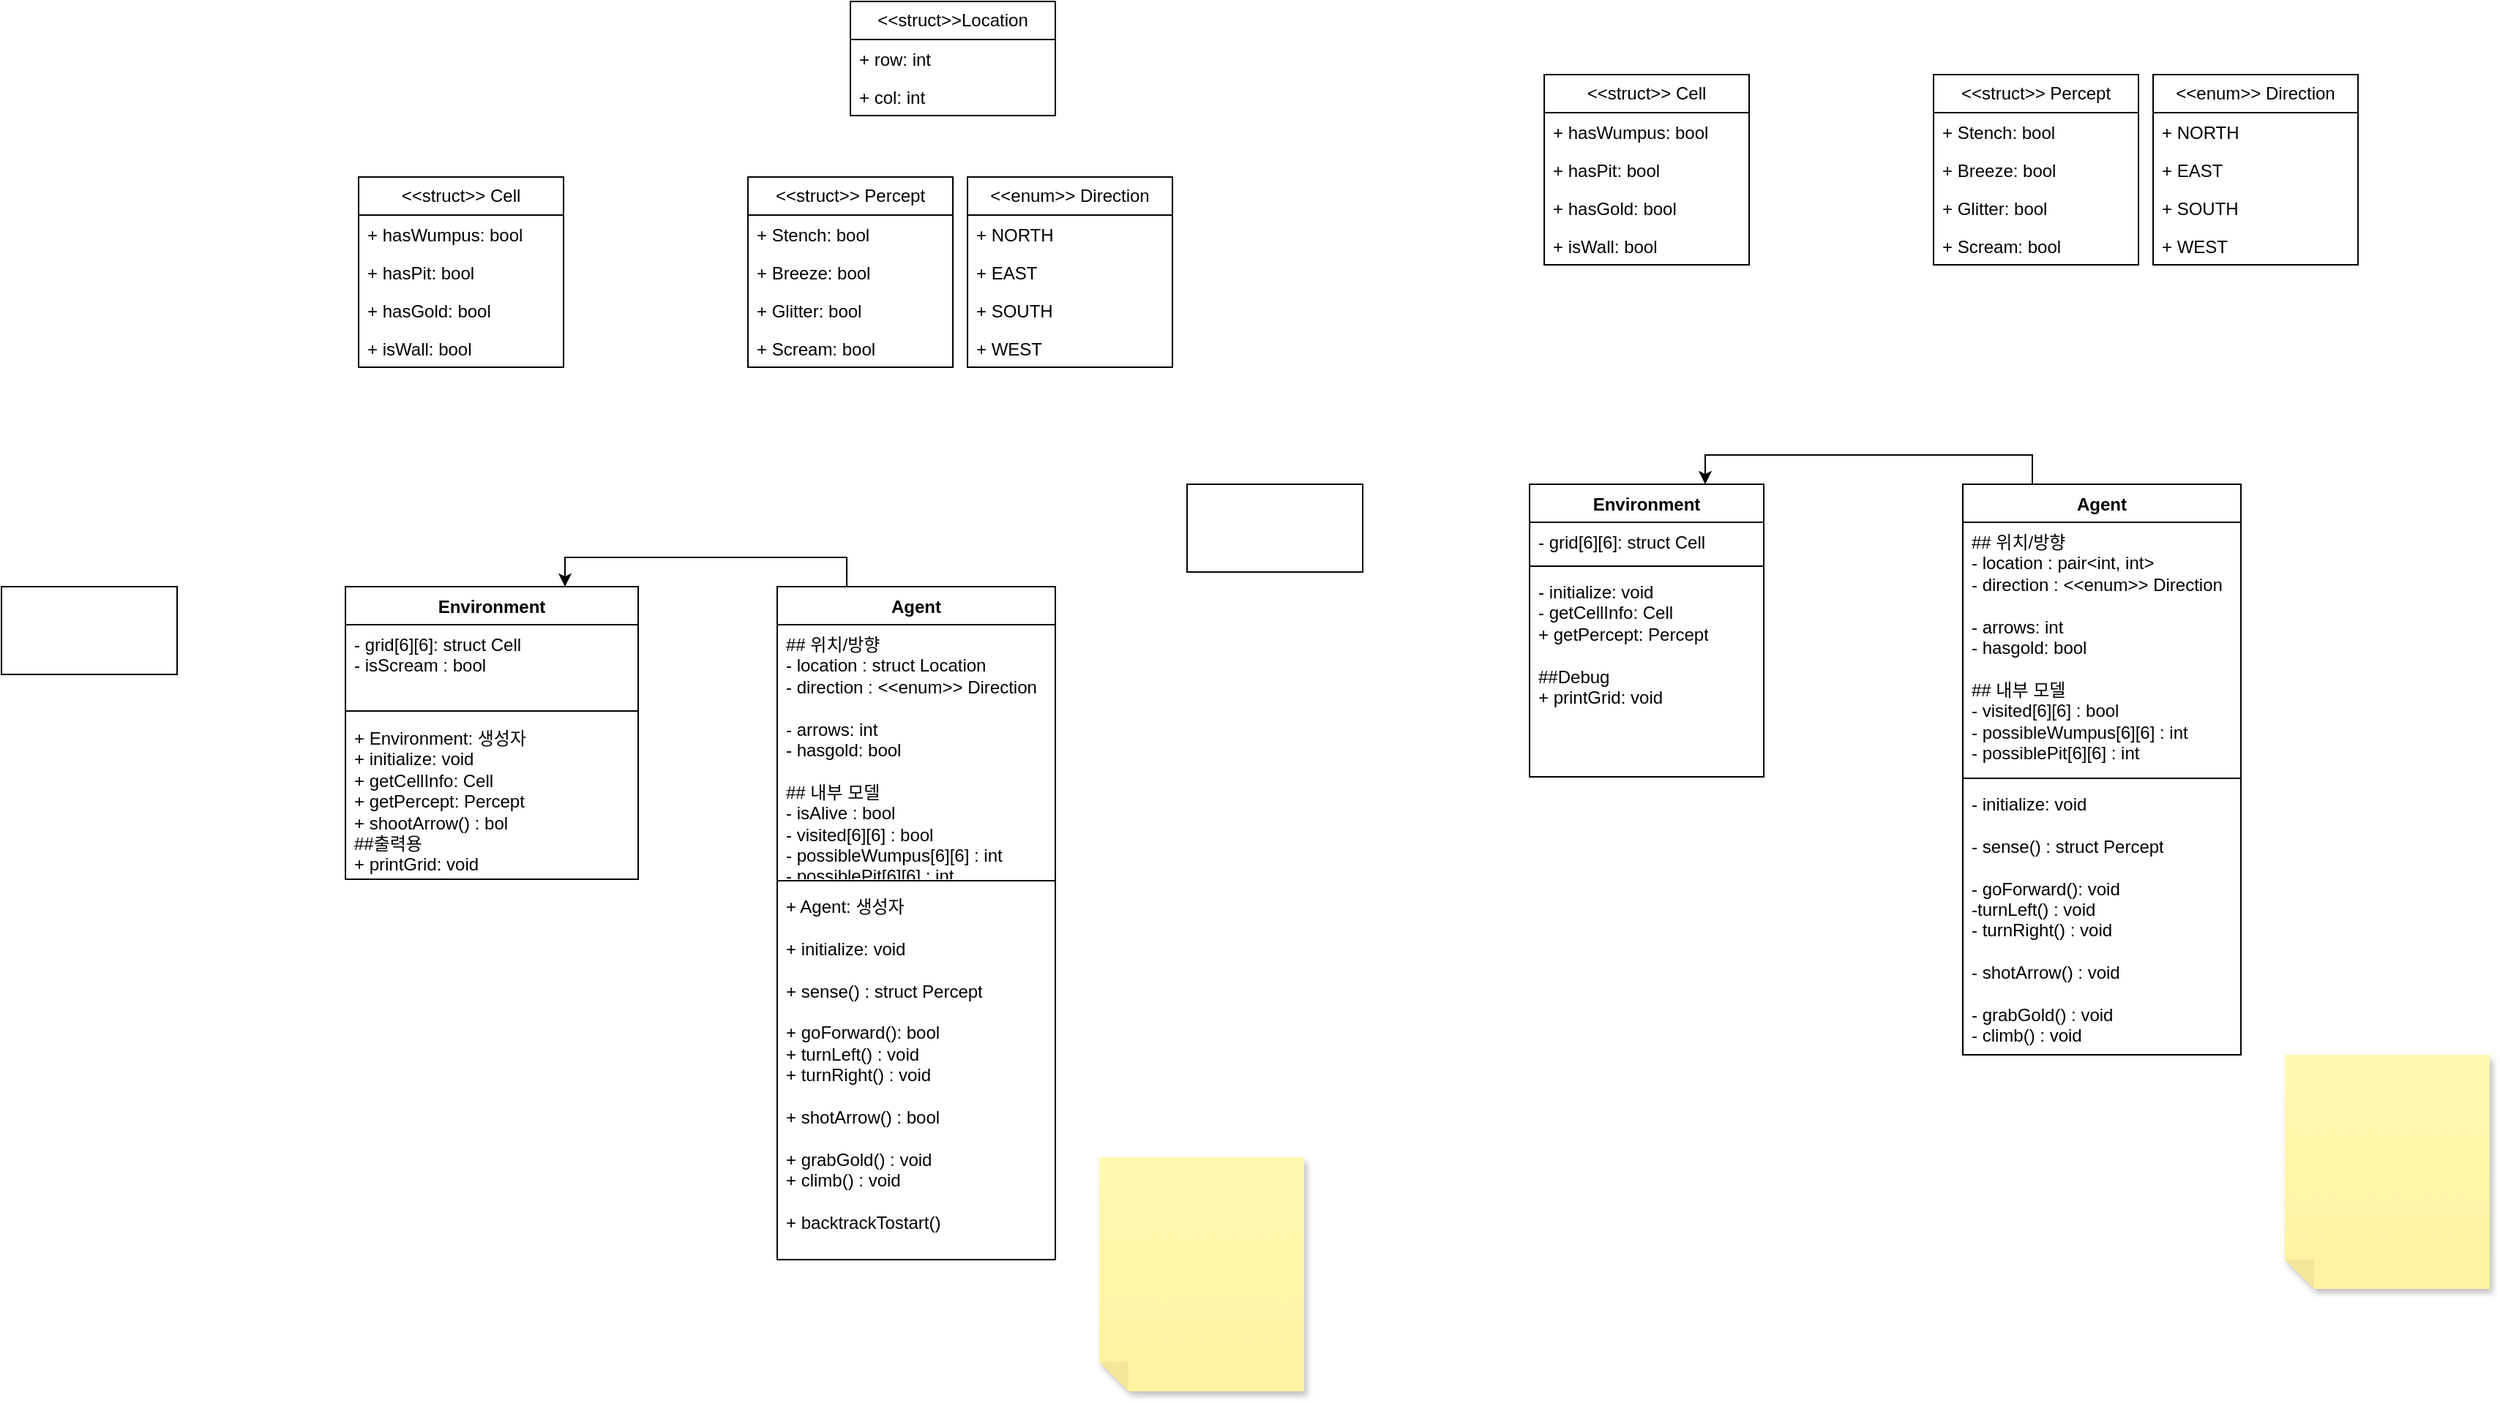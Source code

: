 <mxfile version="27.0.2">
  <diagram name="페이지-1" id="w0foqrvD61_c_iNWE-gH">
    <mxGraphModel dx="1152" dy="2110" grid="1" gridSize="10" guides="1" tooltips="1" connect="1" arrows="1" fold="1" page="1" pageScale="1" pageWidth="827" pageHeight="1169" math="0" shadow="0">
      <root>
        <mxCell id="0" />
        <mxCell id="1" parent="0" />
        <mxCell id="i5hhmeobfidiu1D_hB9L-9" value="Environment" style="swimlane;fontStyle=1;align=center;verticalAlign=top;childLayout=stackLayout;horizontal=1;startSize=26;horizontalStack=0;resizeParent=1;resizeParentMax=0;resizeLast=0;collapsible=1;marginBottom=0;whiteSpace=wrap;html=1;" vertex="1" parent="1">
          <mxGeometry x="335" y="90" width="200" height="200" as="geometry" />
        </mxCell>
        <mxCell id="i5hhmeobfidiu1D_hB9L-10" value="- grid[6][6]: struct Cell&lt;div&gt;- isScream : bool&lt;/div&gt;" style="text;strokeColor=none;fillColor=none;align=left;verticalAlign=top;spacingLeft=4;spacingRight=4;overflow=hidden;rotatable=0;points=[[0,0.5],[1,0.5]];portConstraint=eastwest;whiteSpace=wrap;html=1;" vertex="1" parent="i5hhmeobfidiu1D_hB9L-9">
          <mxGeometry y="26" width="200" height="54" as="geometry" />
        </mxCell>
        <mxCell id="i5hhmeobfidiu1D_hB9L-11" value="" style="line;strokeWidth=1;fillColor=none;align=left;verticalAlign=middle;spacingTop=-1;spacingLeft=3;spacingRight=3;rotatable=0;labelPosition=right;points=[];portConstraint=eastwest;strokeColor=inherit;" vertex="1" parent="i5hhmeobfidiu1D_hB9L-9">
          <mxGeometry y="80" width="200" height="10" as="geometry" />
        </mxCell>
        <mxCell id="i5hhmeobfidiu1D_hB9L-12" value="&lt;div&gt;+ Environment: 생성자&lt;/div&gt;+ initialize: void&lt;div&gt;&lt;div&gt;+ getCellInfo: Cell&lt;/div&gt;&lt;/div&gt;&lt;div&gt;+ getPercept: Percept&lt;/div&gt;&lt;div&gt;+ shootArrow() : bol&lt;/div&gt;&lt;div&gt;##출력용&lt;/div&gt;&lt;div&gt;+ printGrid: void&lt;/div&gt;" style="text;strokeColor=none;fillColor=none;align=left;verticalAlign=top;spacingLeft=4;spacingRight=4;overflow=hidden;rotatable=0;points=[[0,0.5],[1,0.5]];portConstraint=eastwest;whiteSpace=wrap;html=1;" vertex="1" parent="i5hhmeobfidiu1D_hB9L-9">
          <mxGeometry y="90" width="200" height="110" as="geometry" />
        </mxCell>
        <mxCell id="i5hhmeobfidiu1D_hB9L-26" style="edgeStyle=orthogonalEdgeStyle;rounded=0;orthogonalLoop=1;jettySize=auto;html=1;exitX=0.25;exitY=0;exitDx=0;exitDy=0;entryX=0.75;entryY=0;entryDx=0;entryDy=0;" edge="1" parent="1" source="i5hhmeobfidiu1D_hB9L-18" target="i5hhmeobfidiu1D_hB9L-9">
          <mxGeometry relative="1" as="geometry" />
        </mxCell>
        <mxCell id="i5hhmeobfidiu1D_hB9L-18" value="Agent" style="swimlane;fontStyle=1;align=center;verticalAlign=top;childLayout=stackLayout;horizontal=1;startSize=26;horizontalStack=0;resizeParent=1;resizeParentMax=0;resizeLast=0;collapsible=1;marginBottom=0;whiteSpace=wrap;html=1;" vertex="1" parent="1">
          <mxGeometry x="630" y="90" width="190" height="460" as="geometry" />
        </mxCell>
        <mxCell id="i5hhmeobfidiu1D_hB9L-19" value="&lt;div&gt;## 위치/방향&lt;/div&gt;&lt;div&gt;- location : struct Location&lt;/div&gt;&lt;div&gt;&lt;div&gt;- direction : &amp;lt;&amp;lt;enum&amp;gt;&amp;gt; Direction&lt;/div&gt;&lt;div&gt;&lt;br&gt;&lt;/div&gt;&lt;/div&gt;- arrows: int&lt;div&gt;- hasgold: bool&lt;/div&gt;&lt;div&gt;&lt;br&gt;&lt;/div&gt;&lt;div&gt;## 내부 모델&lt;/div&gt;&lt;div&gt;- isAlive : bool&lt;/div&gt;&lt;div&gt;- visited[6][6] : bool&lt;br&gt;&lt;div&gt;- possibleWumpus[6][6] : int&amp;nbsp;&lt;/div&gt;&lt;/div&gt;&lt;div&gt;- possiblePit[6][6] : int&lt;/div&gt;" style="text;strokeColor=none;fillColor=none;align=left;verticalAlign=top;spacingLeft=4;spacingRight=4;overflow=hidden;rotatable=0;points=[[0,0.5],[1,0.5]];portConstraint=eastwest;whiteSpace=wrap;html=1;" vertex="1" parent="i5hhmeobfidiu1D_hB9L-18">
          <mxGeometry y="26" width="190" height="171" as="geometry" />
        </mxCell>
        <mxCell id="i5hhmeobfidiu1D_hB9L-20" value="" style="line;strokeWidth=1;fillColor=none;align=left;verticalAlign=middle;spacingTop=-1;spacingLeft=3;spacingRight=3;rotatable=0;labelPosition=right;points=[];portConstraint=eastwest;strokeColor=inherit;" vertex="1" parent="i5hhmeobfidiu1D_hB9L-18">
          <mxGeometry y="197" width="190" height="8" as="geometry" />
        </mxCell>
        <mxCell id="i5hhmeobfidiu1D_hB9L-21" value="&lt;div&gt;&lt;span style=&quot;background-color: transparent; color: light-dark(rgb(0, 0, 0), rgb(255, 255, 255));&quot;&gt;+ Agent: 생성자&lt;/span&gt;&lt;/div&gt;&lt;div&gt;&lt;br&gt;&lt;/div&gt;&lt;div&gt;+ initialize: void&lt;/div&gt;&lt;div&gt;&lt;br&gt;&lt;/div&gt;&lt;div&gt;+ sense() : struct Percept&lt;/div&gt;&lt;div&gt;&lt;br&gt;&lt;/div&gt;+ goForward(): bool&lt;div&gt;+ turnLeft() : void&lt;/div&gt;&lt;div&gt;+ turnRight() : void&lt;/div&gt;&lt;div&gt;&lt;br&gt;&lt;/div&gt;&lt;div&gt;+ shotArrow() : bool&lt;/div&gt;&lt;div&gt;&lt;br&gt;&lt;/div&gt;&lt;div&gt;+ grabGold() : void&lt;/div&gt;&lt;div&gt;+ climb() : void&lt;/div&gt;&lt;div&gt;&lt;br&gt;&lt;/div&gt;&lt;div&gt;+ backtrackTostart()&lt;/div&gt;" style="text;strokeColor=none;fillColor=none;align=left;verticalAlign=top;spacingLeft=4;spacingRight=4;overflow=hidden;rotatable=0;points=[[0,0.5],[1,0.5]];portConstraint=eastwest;whiteSpace=wrap;html=1;" vertex="1" parent="i5hhmeobfidiu1D_hB9L-18">
          <mxGeometry y="205" width="190" height="255" as="geometry" />
        </mxCell>
        <mxCell id="i5hhmeobfidiu1D_hB9L-27" value="" style="shape=note;whiteSpace=wrap;html=1;backgroundOutline=1;fontColor=#000000;darkOpacity=0.05;fillColor=#FFF9B2;strokeColor=none;fillStyle=solid;direction=west;gradientDirection=north;gradientColor=#FFF2A1;shadow=1;size=20;pointerEvents=1;" vertex="1" parent="1">
          <mxGeometry x="850" y="480" width="140" height="160" as="geometry" />
        </mxCell>
        <mxCell id="i5hhmeobfidiu1D_hB9L-28" value="&amp;lt;&amp;lt;struct&amp;gt;&amp;gt; Cell" style="swimlane;fontStyle=0;childLayout=stackLayout;horizontal=1;startSize=26;fillColor=none;horizontalStack=0;resizeParent=1;resizeParentMax=0;resizeLast=0;collapsible=1;marginBottom=0;whiteSpace=wrap;html=1;" vertex="1" parent="1">
          <mxGeometry x="344" y="-190" width="140" height="130" as="geometry" />
        </mxCell>
        <mxCell id="i5hhmeobfidiu1D_hB9L-29" value="+ hasWumpus: bool" style="text;strokeColor=none;fillColor=none;align=left;verticalAlign=top;spacingLeft=4;spacingRight=4;overflow=hidden;rotatable=0;points=[[0,0.5],[1,0.5]];portConstraint=eastwest;whiteSpace=wrap;html=1;" vertex="1" parent="i5hhmeobfidiu1D_hB9L-28">
          <mxGeometry y="26" width="140" height="26" as="geometry" />
        </mxCell>
        <mxCell id="i5hhmeobfidiu1D_hB9L-31" value="+ hasPit: bool" style="text;strokeColor=none;fillColor=none;align=left;verticalAlign=top;spacingLeft=4;spacingRight=4;overflow=hidden;rotatable=0;points=[[0,0.5],[1,0.5]];portConstraint=eastwest;whiteSpace=wrap;html=1;" vertex="1" parent="i5hhmeobfidiu1D_hB9L-28">
          <mxGeometry y="52" width="140" height="26" as="geometry" />
        </mxCell>
        <mxCell id="i5hhmeobfidiu1D_hB9L-33" value="+ hasGold: bool" style="text;strokeColor=none;fillColor=none;align=left;verticalAlign=top;spacingLeft=4;spacingRight=4;overflow=hidden;rotatable=0;points=[[0,0.5],[1,0.5]];portConstraint=eastwest;whiteSpace=wrap;html=1;" vertex="1" parent="i5hhmeobfidiu1D_hB9L-28">
          <mxGeometry y="78" width="140" height="26" as="geometry" />
        </mxCell>
        <mxCell id="i5hhmeobfidiu1D_hB9L-35" value="+ isWall: bool" style="text;strokeColor=none;fillColor=none;align=left;verticalAlign=top;spacingLeft=4;spacingRight=4;overflow=hidden;rotatable=0;points=[[0,0.5],[1,0.5]];portConstraint=eastwest;whiteSpace=wrap;html=1;" vertex="1" parent="i5hhmeobfidiu1D_hB9L-28">
          <mxGeometry y="104" width="140" height="26" as="geometry" />
        </mxCell>
        <mxCell id="i5hhmeobfidiu1D_hB9L-36" value="&amp;lt;&amp;lt;enum&amp;gt;&amp;gt; Direction" style="swimlane;fontStyle=0;childLayout=stackLayout;horizontal=1;startSize=26;fillColor=none;horizontalStack=0;resizeParent=1;resizeParentMax=0;resizeLast=0;collapsible=1;marginBottom=0;whiteSpace=wrap;html=1;" vertex="1" parent="1">
          <mxGeometry x="760" y="-190" width="140" height="130" as="geometry" />
        </mxCell>
        <mxCell id="i5hhmeobfidiu1D_hB9L-37" value="+ NORTH" style="text;strokeColor=none;fillColor=none;align=left;verticalAlign=top;spacingLeft=4;spacingRight=4;overflow=hidden;rotatable=0;points=[[0,0.5],[1,0.5]];portConstraint=eastwest;whiteSpace=wrap;html=1;" vertex="1" parent="i5hhmeobfidiu1D_hB9L-36">
          <mxGeometry y="26" width="140" height="26" as="geometry" />
        </mxCell>
        <mxCell id="i5hhmeobfidiu1D_hB9L-39" value="+ EAST" style="text;strokeColor=none;fillColor=none;align=left;verticalAlign=top;spacingLeft=4;spacingRight=4;overflow=hidden;rotatable=0;points=[[0,0.5],[1,0.5]];portConstraint=eastwest;whiteSpace=wrap;html=1;" vertex="1" parent="i5hhmeobfidiu1D_hB9L-36">
          <mxGeometry y="52" width="140" height="26" as="geometry" />
        </mxCell>
        <mxCell id="i5hhmeobfidiu1D_hB9L-38" value="+ SOUTH" style="text;strokeColor=none;fillColor=none;align=left;verticalAlign=top;spacingLeft=4;spacingRight=4;overflow=hidden;rotatable=0;points=[[0,0.5],[1,0.5]];portConstraint=eastwest;whiteSpace=wrap;html=1;" vertex="1" parent="i5hhmeobfidiu1D_hB9L-36">
          <mxGeometry y="78" width="140" height="26" as="geometry" />
        </mxCell>
        <mxCell id="i5hhmeobfidiu1D_hB9L-40" value="+ WEST" style="text;strokeColor=none;fillColor=none;align=left;verticalAlign=top;spacingLeft=4;spacingRight=4;overflow=hidden;rotatable=0;points=[[0,0.5],[1,0.5]];portConstraint=eastwest;whiteSpace=wrap;html=1;" vertex="1" parent="i5hhmeobfidiu1D_hB9L-36">
          <mxGeometry y="104" width="140" height="26" as="geometry" />
        </mxCell>
        <mxCell id="i5hhmeobfidiu1D_hB9L-42" value="&amp;lt;&amp;lt;struct&amp;gt;&amp;gt; Percept" style="swimlane;fontStyle=0;childLayout=stackLayout;horizontal=1;startSize=26;fillColor=none;horizontalStack=0;resizeParent=1;resizeParentMax=0;resizeLast=0;collapsible=1;marginBottom=0;whiteSpace=wrap;html=1;" vertex="1" parent="1">
          <mxGeometry x="610" y="-190" width="140" height="130" as="geometry" />
        </mxCell>
        <mxCell id="i5hhmeobfidiu1D_hB9L-43" value="+ Stench: bool" style="text;strokeColor=none;fillColor=none;align=left;verticalAlign=top;spacingLeft=4;spacingRight=4;overflow=hidden;rotatable=0;points=[[0,0.5],[1,0.5]];portConstraint=eastwest;whiteSpace=wrap;html=1;" vertex="1" parent="i5hhmeobfidiu1D_hB9L-42">
          <mxGeometry y="26" width="140" height="26" as="geometry" />
        </mxCell>
        <mxCell id="i5hhmeobfidiu1D_hB9L-44" value="+ Breeze: bool" style="text;strokeColor=none;fillColor=none;align=left;verticalAlign=top;spacingLeft=4;spacingRight=4;overflow=hidden;rotatable=0;points=[[0,0.5],[1,0.5]];portConstraint=eastwest;whiteSpace=wrap;html=1;" vertex="1" parent="i5hhmeobfidiu1D_hB9L-42">
          <mxGeometry y="52" width="140" height="26" as="geometry" />
        </mxCell>
        <mxCell id="i5hhmeobfidiu1D_hB9L-45" value="+ Glitter: bool" style="text;strokeColor=none;fillColor=none;align=left;verticalAlign=top;spacingLeft=4;spacingRight=4;overflow=hidden;rotatable=0;points=[[0,0.5],[1,0.5]];portConstraint=eastwest;whiteSpace=wrap;html=1;" vertex="1" parent="i5hhmeobfidiu1D_hB9L-42">
          <mxGeometry y="78" width="140" height="26" as="geometry" />
        </mxCell>
        <mxCell id="i5hhmeobfidiu1D_hB9L-46" value="+ Scream: bool" style="text;strokeColor=none;fillColor=none;align=left;verticalAlign=top;spacingLeft=4;spacingRight=4;overflow=hidden;rotatable=0;points=[[0,0.5],[1,0.5]];portConstraint=eastwest;whiteSpace=wrap;html=1;" vertex="1" parent="i5hhmeobfidiu1D_hB9L-42">
          <mxGeometry y="104" width="140" height="26" as="geometry" />
        </mxCell>
        <mxCell id="i5hhmeobfidiu1D_hB9L-49" value="" style="whiteSpace=wrap;html=1;" vertex="1" parent="1">
          <mxGeometry x="100" y="90" width="120" height="60" as="geometry" />
        </mxCell>
        <mxCell id="i5hhmeobfidiu1D_hB9L-51" value="Environment" style="swimlane;fontStyle=1;align=center;verticalAlign=top;childLayout=stackLayout;horizontal=1;startSize=26;horizontalStack=0;resizeParent=1;resizeParentMax=0;resizeLast=0;collapsible=1;marginBottom=0;whiteSpace=wrap;html=1;" vertex="1" parent="1">
          <mxGeometry x="1144" y="20" width="160" height="200" as="geometry" />
        </mxCell>
        <mxCell id="i5hhmeobfidiu1D_hB9L-52" value="- grid[6][6]: struct Cell" style="text;strokeColor=none;fillColor=none;align=left;verticalAlign=top;spacingLeft=4;spacingRight=4;overflow=hidden;rotatable=0;points=[[0,0.5],[1,0.5]];portConstraint=eastwest;whiteSpace=wrap;html=1;" vertex="1" parent="i5hhmeobfidiu1D_hB9L-51">
          <mxGeometry y="26" width="160" height="26" as="geometry" />
        </mxCell>
        <mxCell id="i5hhmeobfidiu1D_hB9L-53" value="" style="line;strokeWidth=1;fillColor=none;align=left;verticalAlign=middle;spacingTop=-1;spacingLeft=3;spacingRight=3;rotatable=0;labelPosition=right;points=[];portConstraint=eastwest;strokeColor=inherit;" vertex="1" parent="i5hhmeobfidiu1D_hB9L-51">
          <mxGeometry y="52" width="160" height="8" as="geometry" />
        </mxCell>
        <mxCell id="i5hhmeobfidiu1D_hB9L-54" value="- initialize: void&lt;div&gt;&lt;div&gt;- getCellInfo: Cell&lt;/div&gt;&lt;/div&gt;&lt;div&gt;+ getPercept: Percept&lt;/div&gt;&lt;div&gt;&lt;br&gt;&lt;/div&gt;&lt;div&gt;##Debug&lt;/div&gt;&lt;div&gt;+ printGrid: void&lt;/div&gt;" style="text;strokeColor=none;fillColor=none;align=left;verticalAlign=top;spacingLeft=4;spacingRight=4;overflow=hidden;rotatable=0;points=[[0,0.5],[1,0.5]];portConstraint=eastwest;whiteSpace=wrap;html=1;" vertex="1" parent="i5hhmeobfidiu1D_hB9L-51">
          <mxGeometry y="60" width="160" height="140" as="geometry" />
        </mxCell>
        <mxCell id="i5hhmeobfidiu1D_hB9L-55" style="edgeStyle=orthogonalEdgeStyle;rounded=0;orthogonalLoop=1;jettySize=auto;html=1;exitX=0.25;exitY=0;exitDx=0;exitDy=0;entryX=0.75;entryY=0;entryDx=0;entryDy=0;" edge="1" parent="1" source="i5hhmeobfidiu1D_hB9L-56" target="i5hhmeobfidiu1D_hB9L-51">
          <mxGeometry relative="1" as="geometry" />
        </mxCell>
        <mxCell id="i5hhmeobfidiu1D_hB9L-56" value="Agent" style="swimlane;fontStyle=1;align=center;verticalAlign=top;childLayout=stackLayout;horizontal=1;startSize=26;horizontalStack=0;resizeParent=1;resizeParentMax=0;resizeLast=0;collapsible=1;marginBottom=0;whiteSpace=wrap;html=1;" vertex="1" parent="1">
          <mxGeometry x="1440" y="20" width="190" height="390" as="geometry" />
        </mxCell>
        <mxCell id="i5hhmeobfidiu1D_hB9L-57" value="&lt;div&gt;## 위치/방향&lt;/div&gt;&lt;div&gt;- location : pair&amp;lt;int, int&amp;gt;&lt;/div&gt;&lt;div&gt;&lt;div&gt;- direction : &amp;lt;&amp;lt;enum&amp;gt;&amp;gt; Direction&lt;/div&gt;&lt;div&gt;&lt;br&gt;&lt;/div&gt;&lt;/div&gt;- arrows: int&lt;div&gt;- hasgold: bool&lt;/div&gt;&lt;div&gt;&lt;br&gt;&lt;/div&gt;&lt;div&gt;## 내부 모델&lt;/div&gt;&lt;div&gt;- visited[6][6] : bool&lt;br&gt;&lt;div&gt;- possibleWumpus[6][6] : int&amp;nbsp;&lt;/div&gt;&lt;/div&gt;&lt;div&gt;- possiblePit[6][6] : int&lt;/div&gt;" style="text;strokeColor=none;fillColor=none;align=left;verticalAlign=top;spacingLeft=4;spacingRight=4;overflow=hidden;rotatable=0;points=[[0,0.5],[1,0.5]];portConstraint=eastwest;whiteSpace=wrap;html=1;" vertex="1" parent="i5hhmeobfidiu1D_hB9L-56">
          <mxGeometry y="26" width="190" height="171" as="geometry" />
        </mxCell>
        <mxCell id="i5hhmeobfidiu1D_hB9L-58" value="" style="line;strokeWidth=1;fillColor=none;align=left;verticalAlign=middle;spacingTop=-1;spacingLeft=3;spacingRight=3;rotatable=0;labelPosition=right;points=[];portConstraint=eastwest;strokeColor=inherit;" vertex="1" parent="i5hhmeobfidiu1D_hB9L-56">
          <mxGeometry y="197" width="190" height="8" as="geometry" />
        </mxCell>
        <mxCell id="i5hhmeobfidiu1D_hB9L-59" value="&lt;div&gt;- initialize: void&lt;/div&gt;&lt;div&gt;&lt;br&gt;&lt;/div&gt;&lt;div&gt;- sense() : struct Percept&lt;/div&gt;&lt;div&gt;&lt;br&gt;&lt;/div&gt;- goForward(): void&lt;div&gt;-turnLeft() : void&lt;/div&gt;&lt;div&gt;- turnRight() : void&lt;/div&gt;&lt;div&gt;&lt;br&gt;&lt;/div&gt;&lt;div&gt;- shotArrow() : void&lt;/div&gt;&lt;div&gt;&lt;br&gt;&lt;/div&gt;&lt;div&gt;- grabGold() : void&lt;/div&gt;&lt;div&gt;- climb() : void&lt;/div&gt;" style="text;strokeColor=none;fillColor=none;align=left;verticalAlign=top;spacingLeft=4;spacingRight=4;overflow=hidden;rotatable=0;points=[[0,0.5],[1,0.5]];portConstraint=eastwest;whiteSpace=wrap;html=1;" vertex="1" parent="i5hhmeobfidiu1D_hB9L-56">
          <mxGeometry y="205" width="190" height="185" as="geometry" />
        </mxCell>
        <mxCell id="i5hhmeobfidiu1D_hB9L-60" value="" style="shape=note;whiteSpace=wrap;html=1;backgroundOutline=1;fontColor=#000000;darkOpacity=0.05;fillColor=#FFF9B2;strokeColor=none;fillStyle=solid;direction=west;gradientDirection=north;gradientColor=#FFF2A1;shadow=1;size=20;pointerEvents=1;" vertex="1" parent="1">
          <mxGeometry x="1660" y="410" width="140" height="160" as="geometry" />
        </mxCell>
        <mxCell id="i5hhmeobfidiu1D_hB9L-61" value="&amp;lt;&amp;lt;struct&amp;gt;&amp;gt; Cell" style="swimlane;fontStyle=0;childLayout=stackLayout;horizontal=1;startSize=26;fillColor=none;horizontalStack=0;resizeParent=1;resizeParentMax=0;resizeLast=0;collapsible=1;marginBottom=0;whiteSpace=wrap;html=1;" vertex="1" parent="1">
          <mxGeometry x="1154" y="-260" width="140" height="130" as="geometry" />
        </mxCell>
        <mxCell id="i5hhmeobfidiu1D_hB9L-62" value="+ hasWumpus: bool" style="text;strokeColor=none;fillColor=none;align=left;verticalAlign=top;spacingLeft=4;spacingRight=4;overflow=hidden;rotatable=0;points=[[0,0.5],[1,0.5]];portConstraint=eastwest;whiteSpace=wrap;html=1;" vertex="1" parent="i5hhmeobfidiu1D_hB9L-61">
          <mxGeometry y="26" width="140" height="26" as="geometry" />
        </mxCell>
        <mxCell id="i5hhmeobfidiu1D_hB9L-63" value="+ hasPit: bool" style="text;strokeColor=none;fillColor=none;align=left;verticalAlign=top;spacingLeft=4;spacingRight=4;overflow=hidden;rotatable=0;points=[[0,0.5],[1,0.5]];portConstraint=eastwest;whiteSpace=wrap;html=1;" vertex="1" parent="i5hhmeobfidiu1D_hB9L-61">
          <mxGeometry y="52" width="140" height="26" as="geometry" />
        </mxCell>
        <mxCell id="i5hhmeobfidiu1D_hB9L-64" value="+ hasGold: bool" style="text;strokeColor=none;fillColor=none;align=left;verticalAlign=top;spacingLeft=4;spacingRight=4;overflow=hidden;rotatable=0;points=[[0,0.5],[1,0.5]];portConstraint=eastwest;whiteSpace=wrap;html=1;" vertex="1" parent="i5hhmeobfidiu1D_hB9L-61">
          <mxGeometry y="78" width="140" height="26" as="geometry" />
        </mxCell>
        <mxCell id="i5hhmeobfidiu1D_hB9L-65" value="+ isWall: bool" style="text;strokeColor=none;fillColor=none;align=left;verticalAlign=top;spacingLeft=4;spacingRight=4;overflow=hidden;rotatable=0;points=[[0,0.5],[1,0.5]];portConstraint=eastwest;whiteSpace=wrap;html=1;" vertex="1" parent="i5hhmeobfidiu1D_hB9L-61">
          <mxGeometry y="104" width="140" height="26" as="geometry" />
        </mxCell>
        <mxCell id="i5hhmeobfidiu1D_hB9L-66" value="&amp;lt;&amp;lt;enum&amp;gt;&amp;gt; Direction" style="swimlane;fontStyle=0;childLayout=stackLayout;horizontal=1;startSize=26;fillColor=none;horizontalStack=0;resizeParent=1;resizeParentMax=0;resizeLast=0;collapsible=1;marginBottom=0;whiteSpace=wrap;html=1;" vertex="1" parent="1">
          <mxGeometry x="1570" y="-260" width="140" height="130" as="geometry" />
        </mxCell>
        <mxCell id="i5hhmeobfidiu1D_hB9L-67" value="+ NORTH" style="text;strokeColor=none;fillColor=none;align=left;verticalAlign=top;spacingLeft=4;spacingRight=4;overflow=hidden;rotatable=0;points=[[0,0.5],[1,0.5]];portConstraint=eastwest;whiteSpace=wrap;html=1;" vertex="1" parent="i5hhmeobfidiu1D_hB9L-66">
          <mxGeometry y="26" width="140" height="26" as="geometry" />
        </mxCell>
        <mxCell id="i5hhmeobfidiu1D_hB9L-68" value="+ EAST" style="text;strokeColor=none;fillColor=none;align=left;verticalAlign=top;spacingLeft=4;spacingRight=4;overflow=hidden;rotatable=0;points=[[0,0.5],[1,0.5]];portConstraint=eastwest;whiteSpace=wrap;html=1;" vertex="1" parent="i5hhmeobfidiu1D_hB9L-66">
          <mxGeometry y="52" width="140" height="26" as="geometry" />
        </mxCell>
        <mxCell id="i5hhmeobfidiu1D_hB9L-69" value="+ SOUTH" style="text;strokeColor=none;fillColor=none;align=left;verticalAlign=top;spacingLeft=4;spacingRight=4;overflow=hidden;rotatable=0;points=[[0,0.5],[1,0.5]];portConstraint=eastwest;whiteSpace=wrap;html=1;" vertex="1" parent="i5hhmeobfidiu1D_hB9L-66">
          <mxGeometry y="78" width="140" height="26" as="geometry" />
        </mxCell>
        <mxCell id="i5hhmeobfidiu1D_hB9L-70" value="+ WEST" style="text;strokeColor=none;fillColor=none;align=left;verticalAlign=top;spacingLeft=4;spacingRight=4;overflow=hidden;rotatable=0;points=[[0,0.5],[1,0.5]];portConstraint=eastwest;whiteSpace=wrap;html=1;" vertex="1" parent="i5hhmeobfidiu1D_hB9L-66">
          <mxGeometry y="104" width="140" height="26" as="geometry" />
        </mxCell>
        <mxCell id="i5hhmeobfidiu1D_hB9L-71" value="&amp;lt;&amp;lt;struct&amp;gt;&amp;gt; Percept" style="swimlane;fontStyle=0;childLayout=stackLayout;horizontal=1;startSize=26;fillColor=none;horizontalStack=0;resizeParent=1;resizeParentMax=0;resizeLast=0;collapsible=1;marginBottom=0;whiteSpace=wrap;html=1;" vertex="1" parent="1">
          <mxGeometry x="1420" y="-260" width="140" height="130" as="geometry" />
        </mxCell>
        <mxCell id="i5hhmeobfidiu1D_hB9L-72" value="+ Stench: bool" style="text;strokeColor=none;fillColor=none;align=left;verticalAlign=top;spacingLeft=4;spacingRight=4;overflow=hidden;rotatable=0;points=[[0,0.5],[1,0.5]];portConstraint=eastwest;whiteSpace=wrap;html=1;" vertex="1" parent="i5hhmeobfidiu1D_hB9L-71">
          <mxGeometry y="26" width="140" height="26" as="geometry" />
        </mxCell>
        <mxCell id="i5hhmeobfidiu1D_hB9L-73" value="+ Breeze: bool" style="text;strokeColor=none;fillColor=none;align=left;verticalAlign=top;spacingLeft=4;spacingRight=4;overflow=hidden;rotatable=0;points=[[0,0.5],[1,0.5]];portConstraint=eastwest;whiteSpace=wrap;html=1;" vertex="1" parent="i5hhmeobfidiu1D_hB9L-71">
          <mxGeometry y="52" width="140" height="26" as="geometry" />
        </mxCell>
        <mxCell id="i5hhmeobfidiu1D_hB9L-74" value="+ Glitter: bool" style="text;strokeColor=none;fillColor=none;align=left;verticalAlign=top;spacingLeft=4;spacingRight=4;overflow=hidden;rotatable=0;points=[[0,0.5],[1,0.5]];portConstraint=eastwest;whiteSpace=wrap;html=1;" vertex="1" parent="i5hhmeobfidiu1D_hB9L-71">
          <mxGeometry y="78" width="140" height="26" as="geometry" />
        </mxCell>
        <mxCell id="i5hhmeobfidiu1D_hB9L-75" value="+ Scream: bool" style="text;strokeColor=none;fillColor=none;align=left;verticalAlign=top;spacingLeft=4;spacingRight=4;overflow=hidden;rotatable=0;points=[[0,0.5],[1,0.5]];portConstraint=eastwest;whiteSpace=wrap;html=1;" vertex="1" parent="i5hhmeobfidiu1D_hB9L-71">
          <mxGeometry y="104" width="140" height="26" as="geometry" />
        </mxCell>
        <mxCell id="i5hhmeobfidiu1D_hB9L-76" value="" style="whiteSpace=wrap;html=1;" vertex="1" parent="1">
          <mxGeometry x="910" y="20" width="120" height="60" as="geometry" />
        </mxCell>
        <mxCell id="i5hhmeobfidiu1D_hB9L-78" value="&amp;lt;&amp;lt;struct&amp;gt;&amp;gt;Location" style="swimlane;fontStyle=0;childLayout=stackLayout;horizontal=1;startSize=26;fillColor=none;horizontalStack=0;resizeParent=1;resizeParentMax=0;resizeLast=0;collapsible=1;marginBottom=0;whiteSpace=wrap;html=1;" vertex="1" parent="1">
          <mxGeometry x="680" y="-310" width="140" height="78" as="geometry" />
        </mxCell>
        <mxCell id="i5hhmeobfidiu1D_hB9L-79" value="+ row: int" style="text;strokeColor=none;fillColor=none;align=left;verticalAlign=top;spacingLeft=4;spacingRight=4;overflow=hidden;rotatable=0;points=[[0,0.5],[1,0.5]];portConstraint=eastwest;whiteSpace=wrap;html=1;" vertex="1" parent="i5hhmeobfidiu1D_hB9L-78">
          <mxGeometry y="26" width="140" height="26" as="geometry" />
        </mxCell>
        <mxCell id="i5hhmeobfidiu1D_hB9L-80" value="+ col: int" style="text;strokeColor=none;fillColor=none;align=left;verticalAlign=top;spacingLeft=4;spacingRight=4;overflow=hidden;rotatable=0;points=[[0,0.5],[1,0.5]];portConstraint=eastwest;whiteSpace=wrap;html=1;" vertex="1" parent="i5hhmeobfidiu1D_hB9L-78">
          <mxGeometry y="52" width="140" height="26" as="geometry" />
        </mxCell>
      </root>
    </mxGraphModel>
  </diagram>
</mxfile>
